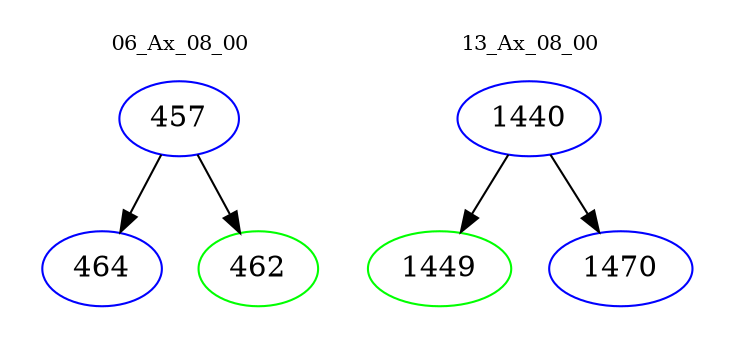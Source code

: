 digraph{
subgraph cluster_0 {
color = white
label = "06_Ax_08_00";
fontsize=10;
T0_457 [label="457", color="blue"]
T0_457 -> T0_464 [color="black"]
T0_464 [label="464", color="blue"]
T0_457 -> T0_462 [color="black"]
T0_462 [label="462", color="green"]
}
subgraph cluster_1 {
color = white
label = "13_Ax_08_00";
fontsize=10;
T1_1440 [label="1440", color="blue"]
T1_1440 -> T1_1449 [color="black"]
T1_1449 [label="1449", color="green"]
T1_1440 -> T1_1470 [color="black"]
T1_1470 [label="1470", color="blue"]
}
}
